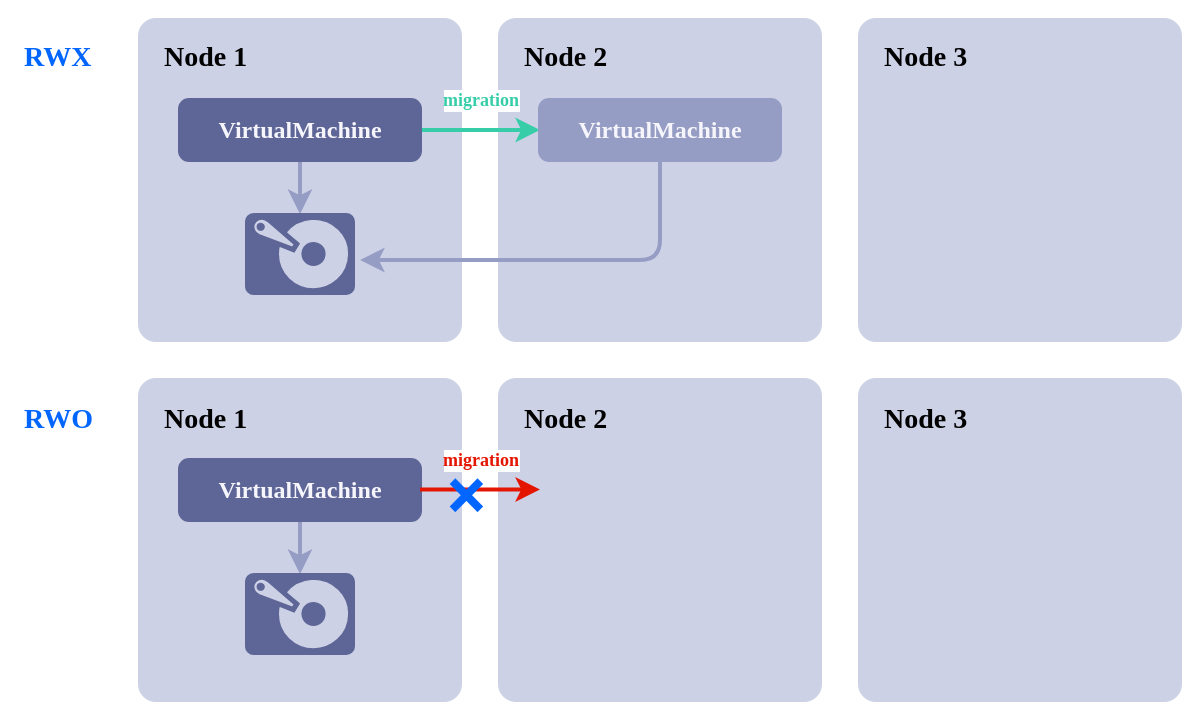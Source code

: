<mxfile>
    <diagram id="6EXt89o7fHejoy0miyVt" name="Page-1">
        <mxGraphModel dx="639" dy="557" grid="1" gridSize="10" guides="1" tooltips="1" connect="1" arrows="1" fold="1" page="1" pageScale="1" pageWidth="850" pageHeight="1100" math="0" shadow="0">
            <root>
                <mxCell id="0"/>
                <mxCell id="1" parent="0"/>
                <mxCell id="142" value="" style="rounded=0;whiteSpace=wrap;html=1;fontFamily=JetBrains Mono;fontSource=https%3A%2F%2Ffonts.googleapis.com%2Fcss%3Ffamily%3DJetBrains%2BMono;fontSize=14;fillColor=#FFFFFF;strokeColor=none;" parent="1" vertex="1">
                    <mxGeometry x="140" y="40" width="600" height="360" as="geometry"/>
                </mxCell>
                <mxCell id="143" value="" style="rounded=1;whiteSpace=wrap;html=1;fillColor=#cdd1e6;strokeColor=#cdd1e6;arcSize=5;strokeWidth=2;fontFamily=JetBrains Mono;fontSource=https%3A%2F%2Ffonts.googleapis.com%2Fcss%3Ffamily%3DJetBrains%2BMono;fillStyle=auto;" parent="1" vertex="1">
                    <mxGeometry x="210" y="50" width="160" height="160" as="geometry"/>
                </mxCell>
                <mxCell id="144" value="Node 1" style="text;html=1;strokeColor=none;fillColor=none;align=left;verticalAlign=middle;whiteSpace=wrap;rounded=0;fontColor=default;strokeWidth=2;fontFamily=JetBrains Mono;fontSource=https%3A%2F%2Ffonts.googleapis.com%2Fcss%3Ffamily%3DJetBrains%2BMono;fontSize=14;fontStyle=1;" parent="1" vertex="1">
                    <mxGeometry x="220" y="59" width="60" height="20" as="geometry"/>
                </mxCell>
                <mxCell id="145" value="" style="rounded=1;whiteSpace=wrap;html=1;fillColor=#cdd1e6;strokeColor=#cdd1e6;arcSize=5;strokeWidth=2;fontFamily=JetBrains Mono;fontSource=https%3A%2F%2Ffonts.googleapis.com%2Fcss%3Ffamily%3DJetBrains%2BMono;fillStyle=auto;" parent="1" vertex="1">
                    <mxGeometry x="390" y="50" width="160" height="160" as="geometry"/>
                </mxCell>
                <mxCell id="146" value="Node 2" style="text;html=1;strokeColor=none;fillColor=none;align=left;verticalAlign=middle;whiteSpace=wrap;rounded=0;fontColor=default;strokeWidth=2;fontFamily=JetBrains Mono;fontSource=https%3A%2F%2Ffonts.googleapis.com%2Fcss%3Ffamily%3DJetBrains%2BMono;fontSize=14;fontStyle=1;" parent="1" vertex="1">
                    <mxGeometry x="400" y="59" width="60" height="20" as="geometry"/>
                </mxCell>
                <mxCell id="147" value="" style="rounded=1;whiteSpace=wrap;html=1;fillColor=#cdd1e6;strokeColor=#cdd1e6;arcSize=5;strokeWidth=2;fontFamily=JetBrains Mono;fontSource=https%3A%2F%2Ffonts.googleapis.com%2Fcss%3Ffamily%3DJetBrains%2BMono;fillStyle=auto;" parent="1" vertex="1">
                    <mxGeometry x="570" y="50" width="160" height="160" as="geometry"/>
                </mxCell>
                <mxCell id="148" value="Node 3" style="text;html=1;strokeColor=none;fillColor=none;align=left;verticalAlign=middle;whiteSpace=wrap;rounded=0;fontColor=default;strokeWidth=2;fontFamily=JetBrains Mono;fontSource=https%3A%2F%2Ffonts.googleapis.com%2Fcss%3Ffamily%3DJetBrains%2BMono;fontSize=14;fontStyle=1;" parent="1" vertex="1">
                    <mxGeometry x="580" y="59" width="60" height="20" as="geometry"/>
                </mxCell>
                <mxCell id="152" value="" style="rounded=1;whiteSpace=wrap;html=1;fillColor=#cdd1e6;strokeColor=#cdd1e6;arcSize=5;strokeWidth=2;fontFamily=JetBrains Mono;fontSource=https%3A%2F%2Ffonts.googleapis.com%2Fcss%3Ffamily%3DJetBrains%2BMono;fillStyle=auto;" parent="1" vertex="1">
                    <mxGeometry x="210" y="230" width="160" height="160" as="geometry"/>
                </mxCell>
                <mxCell id="153" value="" style="rounded=1;whiteSpace=wrap;html=1;fillColor=#cdd1e6;strokeColor=#cdd1e6;arcSize=5;strokeWidth=2;fontFamily=JetBrains Mono;fontSource=https%3A%2F%2Ffonts.googleapis.com%2Fcss%3Ffamily%3DJetBrains%2BMono;fillStyle=auto;" parent="1" vertex="1">
                    <mxGeometry x="390" y="230" width="160" height="160" as="geometry"/>
                </mxCell>
                <mxCell id="154" value="" style="rounded=1;whiteSpace=wrap;html=1;fillColor=#cdd1e6;strokeColor=#cdd1e6;arcSize=5;strokeWidth=2;fontFamily=JetBrains Mono;fontSource=https%3A%2F%2Ffonts.googleapis.com%2Fcss%3Ffamily%3DJetBrains%2BMono;fillStyle=auto;" parent="1" vertex="1">
                    <mxGeometry x="570" y="230" width="160" height="160" as="geometry"/>
                </mxCell>
                <mxCell id="158" value="Node 1" style="text;html=1;strokeColor=none;fillColor=none;align=left;verticalAlign=middle;whiteSpace=wrap;rounded=0;fontColor=default;strokeWidth=2;fontFamily=JetBrains Mono;fontSource=https%3A%2F%2Ffonts.googleapis.com%2Fcss%3Ffamily%3DJetBrains%2BMono;fontSize=14;fontStyle=1;" parent="1" vertex="1">
                    <mxGeometry x="220" y="240" width="60" height="20" as="geometry"/>
                </mxCell>
                <mxCell id="159" value="Node 2" style="text;html=1;strokeColor=none;fillColor=none;align=left;verticalAlign=middle;whiteSpace=wrap;rounded=0;fontColor=default;strokeWidth=2;fontFamily=JetBrains Mono;fontSource=https%3A%2F%2Ffonts.googleapis.com%2Fcss%3Ffamily%3DJetBrains%2BMono;fontSize=14;fontStyle=1;" parent="1" vertex="1">
                    <mxGeometry x="400" y="240" width="60" height="20" as="geometry"/>
                </mxCell>
                <mxCell id="160" value="Node 3" style="text;html=1;strokeColor=none;fillColor=none;align=left;verticalAlign=middle;whiteSpace=wrap;rounded=0;fontColor=default;strokeWidth=2;fontFamily=JetBrains Mono;fontSource=https%3A%2F%2Ffonts.googleapis.com%2Fcss%3Ffamily%3DJetBrains%2BMono;fontSize=14;fontStyle=1;" parent="1" vertex="1">
                    <mxGeometry x="580" y="240" width="60" height="20" as="geometry"/>
                </mxCell>
                <mxCell id="161" style="edgeStyle=orthogonalEdgeStyle;html=1;exitX=0.5;exitY=1;exitDx=0;exitDy=0;strokeWidth=2;fontFamily=JetBrains Mono;fontSource=https%3A%2F%2Ffonts.googleapis.com%2Fcss%3Ffamily%3DJetBrains%2BMono;fontSize=12;fontColor=#0066FF;strokeColor=#969dc4;fillColor=#969dc4;" parent="1" source="162" target="190" edge="1">
                    <mxGeometry relative="1" as="geometry">
                        <mxPoint x="290" y="330" as="targetPoint"/>
                    </mxGeometry>
                </mxCell>
                <mxCell id="162" value="VirtualMachine" style="rounded=1;whiteSpace=wrap;html=1;strokeColor=#5e6697;strokeWidth=2;fontFamily=JetBrains Mono;fontSource=https%3A%2F%2Ffonts.googleapis.com%2Fcss%3Ffamily%3DJetBrains%2BMono;fontSize=12;fontColor=#f5f5fb;fillColor=#5e6697;fontStyle=1" parent="1" vertex="1">
                    <mxGeometry x="230" y="270" width="120" height="30" as="geometry"/>
                </mxCell>
                <mxCell id="175" value="RWX" style="text;html=1;strokeColor=none;fillColor=none;align=left;verticalAlign=middle;whiteSpace=wrap;rounded=0;fontColor=#0066ff;strokeWidth=2;fontFamily=JetBrains Mono;fontSource=https%3A%2F%2Ffonts.googleapis.com%2Fcss%3Ffamily%3DJetBrains%2BMono;fontSize=14;fontStyle=1" parent="1" vertex="1">
                    <mxGeometry x="150" y="59" width="60" height="20" as="geometry"/>
                </mxCell>
                <mxCell id="176" value="RWO" style="text;html=1;strokeColor=none;fillColor=none;align=left;verticalAlign=middle;whiteSpace=wrap;rounded=0;fontColor=#0066ff;strokeWidth=2;fontFamily=JetBrains Mono;fontSource=https%3A%2F%2Ffonts.googleapis.com%2Fcss%3Ffamily%3DJetBrains%2BMono;fontSize=14;fontStyle=1" parent="1" vertex="1">
                    <mxGeometry x="150" y="240" width="60" height="20" as="geometry"/>
                </mxCell>
                <mxCell id="178" style="edgeStyle=none;html=1;exitX=0.5;exitY=1;exitDx=0;exitDy=0;strokeWidth=2;strokeColor=#969dc4;fillColor=#969dc4;" parent="1" source="177" target="189" edge="1">
                    <mxGeometry relative="1" as="geometry">
                        <mxPoint x="290" y="150" as="targetPoint"/>
                    </mxGeometry>
                </mxCell>
                <mxCell id="180" style="edgeStyle=none;html=1;exitX=1;exitY=0.5;exitDx=0;exitDy=0;strokeColor=#38cda9;strokeWidth=2;fillColor=#38cda9;" parent="1" source="177" target="179" edge="1">
                    <mxGeometry relative="1" as="geometry"/>
                </mxCell>
                <mxCell id="181" value="migration" style="edgeLabel;html=1;align=center;verticalAlign=middle;resizable=0;points=[];labelBackgroundColor=#FFFFFF;fontColor=#38CDA9;fontFamily=JetBrains Mono;fontSource=https%3A%2F%2Ffonts.googleapis.com%2Fcss%3Ffamily%3DJetBrains%2BMono;fontSize=9;fontStyle=1" parent="180" vertex="1" connectable="0">
                    <mxGeometry x="-0.128" y="1" relative="1" as="geometry">
                        <mxPoint x="4" y="-14" as="offset"/>
                    </mxGeometry>
                </mxCell>
                <mxCell id="188" value="migration" style="edgeLabel;html=1;align=center;verticalAlign=middle;resizable=0;points=[];labelBackgroundColor=#FFFFFF;fontColor=#E51601;fontFamily=JetBrains Mono;fontSource=https%3A%2F%2Ffonts.googleapis.com%2Fcss%3Ffamily%3DJetBrains%2BMono;fontSize=9;fontStyle=1" parent="180" vertex="1" connectable="0">
                    <mxGeometry x="-0.128" y="1" relative="1" as="geometry">
                        <mxPoint x="4" y="166" as="offset"/>
                    </mxGeometry>
                </mxCell>
                <mxCell id="177" value="VirtualMachine" style="rounded=1;whiteSpace=wrap;html=1;strokeColor=#5e6697;strokeWidth=2;fontFamily=JetBrains Mono;fontSource=https%3A%2F%2Ffonts.googleapis.com%2Fcss%3Ffamily%3DJetBrains%2BMono;fontSize=12;fontColor=#f5f5fb;fillColor=#5e6697;fontStyle=1" parent="1" vertex="1">
                    <mxGeometry x="230" y="90" width="120" height="30" as="geometry"/>
                </mxCell>
                <mxCell id="182" style="edgeStyle=orthogonalEdgeStyle;html=1;exitX=0.5;exitY=1;exitDx=0;exitDy=0;strokeColor=#969dc4;strokeWidth=2;fontFamily=JetBrains Mono;fontSource=https%3A%2F%2Ffonts.googleapis.com%2Fcss%3Ffamily%3DJetBrains%2BMono;fontSize=9;fontColor=#4D9900;fillColor=#969dc4;entryX=0.575;entryY=-0.056;entryDx=0;entryDy=0;entryPerimeter=0;" parent="1" source="179" target="189" edge="1">
                    <mxGeometry relative="1" as="geometry">
                        <mxPoint x="350" y="165" as="targetPoint"/>
                        <Array as="points">
                            <mxPoint x="470" y="170"/>
                        </Array>
                    </mxGeometry>
                </mxCell>
                <mxCell id="179" value="VirtualMachine" style="rounded=1;whiteSpace=wrap;html=1;strokeColor=#969dc4;strokeWidth=2;fontFamily=JetBrains Mono;fontSource=https%3A%2F%2Ffonts.googleapis.com%2Fcss%3Ffamily%3DJetBrains%2BMono;fontSize=12;fillColor=#969dc4;fontStyle=1;fontColor=#f5f5fb;" parent="1" vertex="1">
                    <mxGeometry x="410" y="90" width="120" height="30" as="geometry"/>
                </mxCell>
                <mxCell id="183" style="edgeStyle=none;html=1;exitX=1;exitY=0.5;exitDx=0;exitDy=0;strokeColor=#e51601;strokeWidth=2;fillColor=#e51601;" parent="1" edge="1">
                    <mxGeometry relative="1" as="geometry">
                        <mxPoint x="350" y="284.71" as="sourcePoint"/>
                        <mxPoint x="410" y="284.71" as="targetPoint"/>
                    </mxGeometry>
                </mxCell>
                <mxCell id="186" value="❌" style="text;whiteSpace=wrap;html=1;fontSize=24;fontColor=#0066FF;" parent="1" vertex="1">
                    <mxGeometry x="362" y="267" width="70" height="60" as="geometry"/>
                </mxCell>
                <mxCell id="189" value="" style="sketch=0;pointerEvents=1;shadow=0;dashed=0;html=1;strokeColor=#5e6697;fillColor=#5e6697;labelPosition=center;verticalLabelPosition=bottom;verticalAlign=top;outlineConnect=0;align=center;shape=mxgraph.office.devices.hard_disk;rotation=90;fontColor=#f5f5fb;" vertex="1" parent="1">
                    <mxGeometry x="270" y="140" width="40" height="54" as="geometry"/>
                </mxCell>
                <mxCell id="190" value="" style="sketch=0;pointerEvents=1;shadow=0;dashed=0;html=1;strokeColor=#5e6697;fillColor=#5e6697;labelPosition=center;verticalLabelPosition=bottom;verticalAlign=top;outlineConnect=0;align=center;shape=mxgraph.office.devices.hard_disk;rotation=90;fontColor=#f5f5fb;" vertex="1" parent="1">
                    <mxGeometry x="270" y="320" width="40" height="54" as="geometry"/>
                </mxCell>
            </root>
        </mxGraphModel>
    </diagram>
</mxfile>

